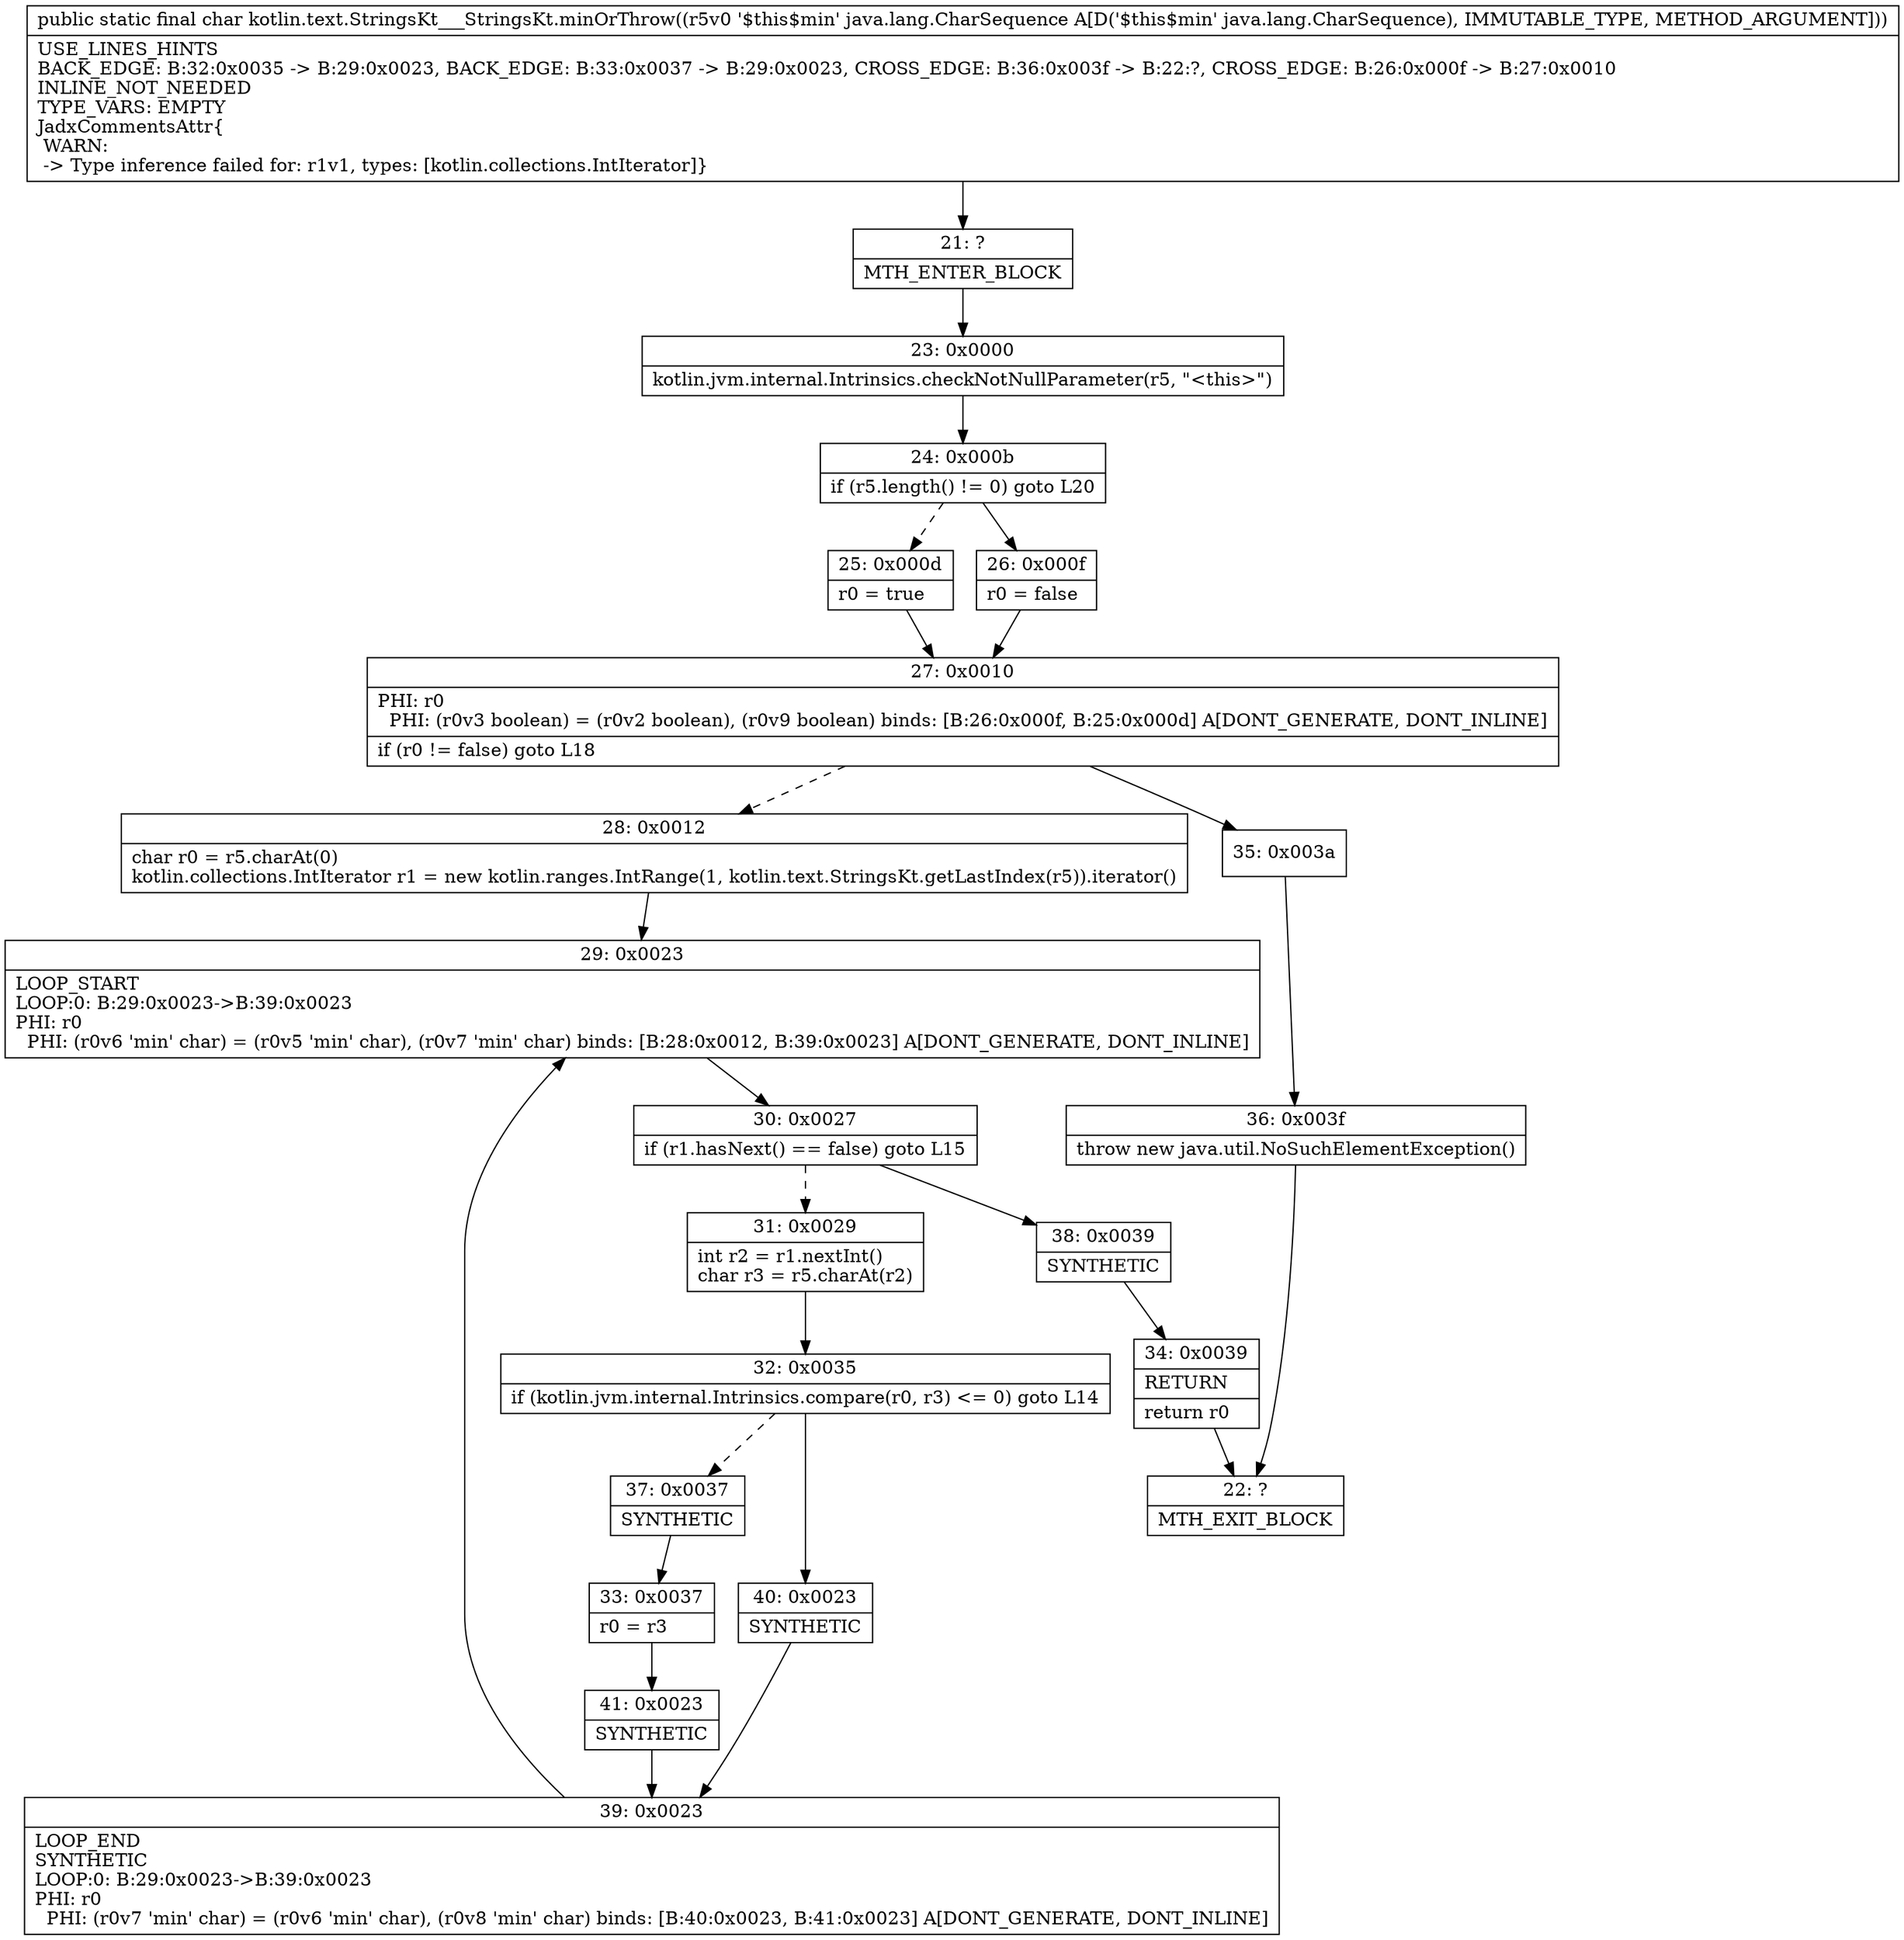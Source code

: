 digraph "CFG forkotlin.text.StringsKt___StringsKt.minOrThrow(Ljava\/lang\/CharSequence;)C" {
Node_21 [shape=record,label="{21\:\ ?|MTH_ENTER_BLOCK\l}"];
Node_23 [shape=record,label="{23\:\ 0x0000|kotlin.jvm.internal.Intrinsics.checkNotNullParameter(r5, \"\<this\>\")\l}"];
Node_24 [shape=record,label="{24\:\ 0x000b|if (r5.length() != 0) goto L20\l}"];
Node_25 [shape=record,label="{25\:\ 0x000d|r0 = true\l}"];
Node_27 [shape=record,label="{27\:\ 0x0010|PHI: r0 \l  PHI: (r0v3 boolean) = (r0v2 boolean), (r0v9 boolean) binds: [B:26:0x000f, B:25:0x000d] A[DONT_GENERATE, DONT_INLINE]\l|if (r0 != false) goto L18\l}"];
Node_28 [shape=record,label="{28\:\ 0x0012|char r0 = r5.charAt(0)\lkotlin.collections.IntIterator r1 = new kotlin.ranges.IntRange(1, kotlin.text.StringsKt.getLastIndex(r5)).iterator()\l}"];
Node_29 [shape=record,label="{29\:\ 0x0023|LOOP_START\lLOOP:0: B:29:0x0023\-\>B:39:0x0023\lPHI: r0 \l  PHI: (r0v6 'min' char) = (r0v5 'min' char), (r0v7 'min' char) binds: [B:28:0x0012, B:39:0x0023] A[DONT_GENERATE, DONT_INLINE]\l}"];
Node_30 [shape=record,label="{30\:\ 0x0027|if (r1.hasNext() == false) goto L15\l}"];
Node_31 [shape=record,label="{31\:\ 0x0029|int r2 = r1.nextInt()\lchar r3 = r5.charAt(r2)\l}"];
Node_32 [shape=record,label="{32\:\ 0x0035|if (kotlin.jvm.internal.Intrinsics.compare(r0, r3) \<= 0) goto L14\l}"];
Node_37 [shape=record,label="{37\:\ 0x0037|SYNTHETIC\l}"];
Node_33 [shape=record,label="{33\:\ 0x0037|r0 = r3\l}"];
Node_41 [shape=record,label="{41\:\ 0x0023|SYNTHETIC\l}"];
Node_39 [shape=record,label="{39\:\ 0x0023|LOOP_END\lSYNTHETIC\lLOOP:0: B:29:0x0023\-\>B:39:0x0023\lPHI: r0 \l  PHI: (r0v7 'min' char) = (r0v6 'min' char), (r0v8 'min' char) binds: [B:40:0x0023, B:41:0x0023] A[DONT_GENERATE, DONT_INLINE]\l}"];
Node_40 [shape=record,label="{40\:\ 0x0023|SYNTHETIC\l}"];
Node_38 [shape=record,label="{38\:\ 0x0039|SYNTHETIC\l}"];
Node_34 [shape=record,label="{34\:\ 0x0039|RETURN\l|return r0\l}"];
Node_22 [shape=record,label="{22\:\ ?|MTH_EXIT_BLOCK\l}"];
Node_35 [shape=record,label="{35\:\ 0x003a}"];
Node_36 [shape=record,label="{36\:\ 0x003f|throw new java.util.NoSuchElementException()\l}"];
Node_26 [shape=record,label="{26\:\ 0x000f|r0 = false\l}"];
MethodNode[shape=record,label="{public static final char kotlin.text.StringsKt___StringsKt.minOrThrow((r5v0 '$this$min' java.lang.CharSequence A[D('$this$min' java.lang.CharSequence), IMMUTABLE_TYPE, METHOD_ARGUMENT]))  | USE_LINES_HINTS\lBACK_EDGE: B:32:0x0035 \-\> B:29:0x0023, BACK_EDGE: B:33:0x0037 \-\> B:29:0x0023, CROSS_EDGE: B:36:0x003f \-\> B:22:?, CROSS_EDGE: B:26:0x000f \-\> B:27:0x0010\lINLINE_NOT_NEEDED\lTYPE_VARS: EMPTY\lJadxCommentsAttr\{\l WARN: \l \-\> Type inference failed for: r1v1, types: [kotlin.collections.IntIterator]\}\l}"];
MethodNode -> Node_21;Node_21 -> Node_23;
Node_23 -> Node_24;
Node_24 -> Node_25[style=dashed];
Node_24 -> Node_26;
Node_25 -> Node_27;
Node_27 -> Node_28[style=dashed];
Node_27 -> Node_35;
Node_28 -> Node_29;
Node_29 -> Node_30;
Node_30 -> Node_31[style=dashed];
Node_30 -> Node_38;
Node_31 -> Node_32;
Node_32 -> Node_37[style=dashed];
Node_32 -> Node_40;
Node_37 -> Node_33;
Node_33 -> Node_41;
Node_41 -> Node_39;
Node_39 -> Node_29;
Node_40 -> Node_39;
Node_38 -> Node_34;
Node_34 -> Node_22;
Node_35 -> Node_36;
Node_36 -> Node_22;
Node_26 -> Node_27;
}

